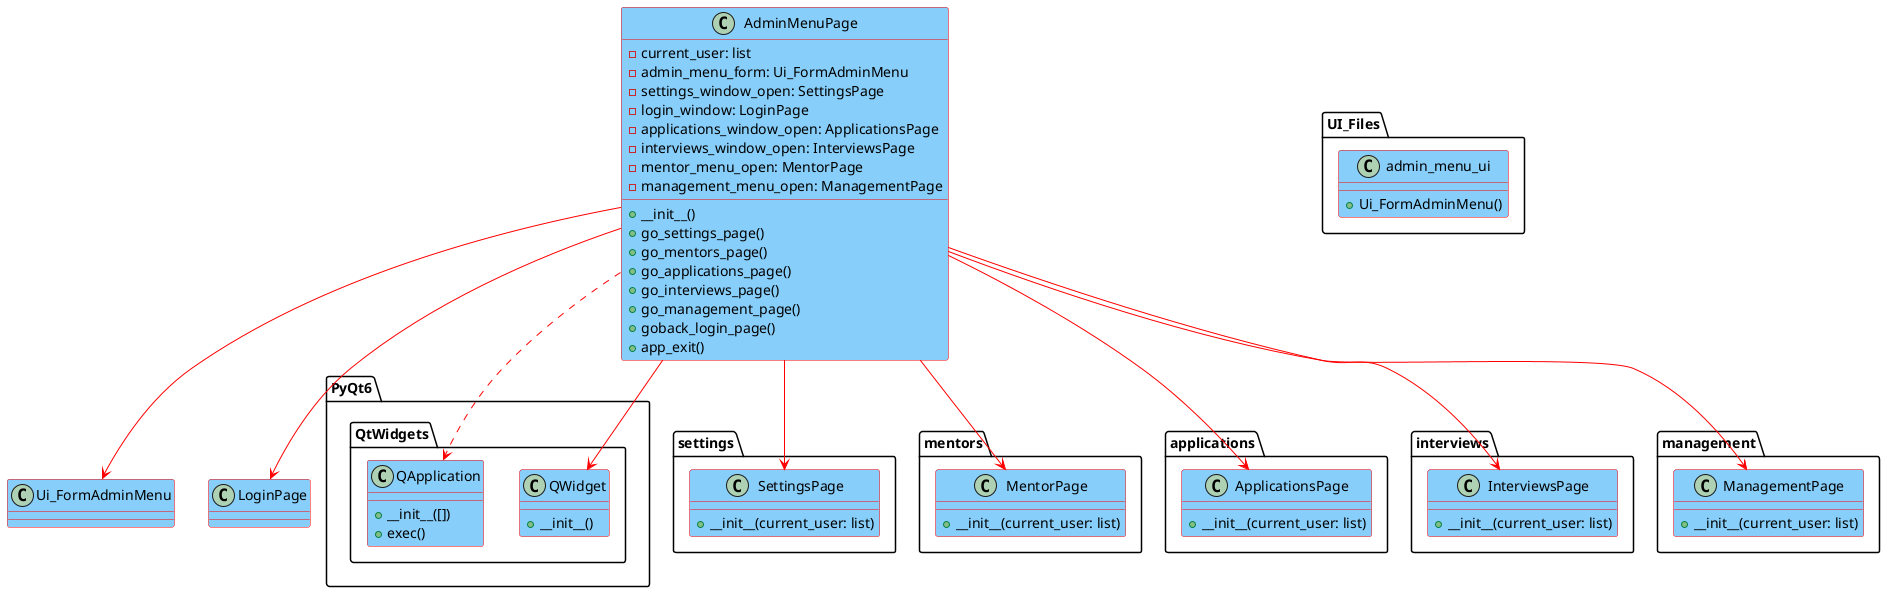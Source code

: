 @startuml

skinparam class {
    BackgroundColor LightSkyBlue
}

skinparam classBorder {
    Color red
}

skinparam arrowColor red

package "PyQt6.QtWidgets" {
    class "QWidget" {
        + __init__()
    }

    class "QApplication" {
        + __init__([])
        + exec()
    }
}

package "UI_Files" {
    class "admin_menu_ui" {
        + Ui_FormAdminMenu()
    }
}

package "settings" {
    class "SettingsPage" {
        + __init__(current_user: list)
    }
}

package "mentors" {
    class "MentorPage" {
        + __init__(current_user: list)
    }
}

package "applications" {
    class "ApplicationsPage" {
        + __init__(current_user: list)
    }
}

package "interviews" {
    class "InterviewsPage" {
        + __init__(current_user: list)
    }
}

package "management" {
    class "ManagementPage" {
        + __init__(current_user: list)
    }
}

class "AdminMenuPage" {
    - current_user: list
    - admin_menu_form: Ui_FormAdminMenu
    - settings_window_open: SettingsPage
    - login_window: LoginPage
    - applications_window_open: ApplicationsPage
    - interviews_window_open: InterviewsPage
    - mentor_menu_open: MentorPage
    - management_menu_open: ManagementPage
    + __init__()
    + go_settings_page()
    + go_mentors_page()
    + go_applications_page()
    + go_interviews_page()
    + go_management_page()
    + goback_login_page()
    + app_exit()
}

AdminMenuPage --> QWidget
AdminMenuPage --> Ui_FormAdminMenu
AdminMenuPage --> SettingsPage
AdminMenuPage --> MentorPage
AdminMenuPage --> ApplicationsPage
AdminMenuPage --> InterviewsPage
AdminMenuPage --> ManagementPage
AdminMenuPage --> LoginPage

AdminMenuPage ..> QApplication

@enduml
